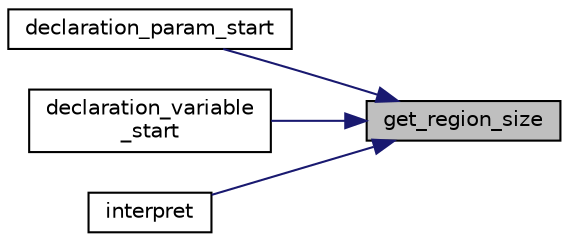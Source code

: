 digraph "get_region_size"
{
 // LATEX_PDF_SIZE
  edge [fontname="Helvetica",fontsize="10",labelfontname="Helvetica",labelfontsize="10"];
  node [fontname="Helvetica",fontsize="10",shape=record];
  rankdir="RL";
  Node1 [label="get_region_size",height=0.2,width=0.4,color="black", fillcolor="grey75", style="filled", fontcolor="black",tooltip="Gets the size of the region at the specified index."];
  Node1 -> Node2 [dir="back",color="midnightblue",fontsize="10",style="solid",fontname="Helvetica"];
  Node2 [label="declaration_param_start",height=0.2,width=0.4,color="black", fillcolor="white", style="filled",URL="$de/d23/variable__manager_8c.html#a0156a227fd1b11089557e8562aabb8dc",tooltip="Starts the declaration of a parameter."];
  Node1 -> Node3 [dir="back",color="midnightblue",fontsize="10",style="solid",fontname="Helvetica"];
  Node3 [label="declaration_variable\l_start",height=0.2,width=0.4,color="black", fillcolor="white", style="filled",URL="$de/d23/variable__manager_8c.html#af85e197b346ed860553f44112be19c28",tooltip="Starts the declaration of a variable."];
  Node1 -> Node4 [dir="back",color="midnightblue",fontsize="10",style="solid",fontname="Helvetica"];
  Node4 [label="interpret",height=0.2,width=0.4,color="black", fillcolor="white", style="filled",URL="$dc/d30/interpreter_8c.html#aeec8fb0aa4c6922ab518df077d175f1c",tooltip=" "];
}
